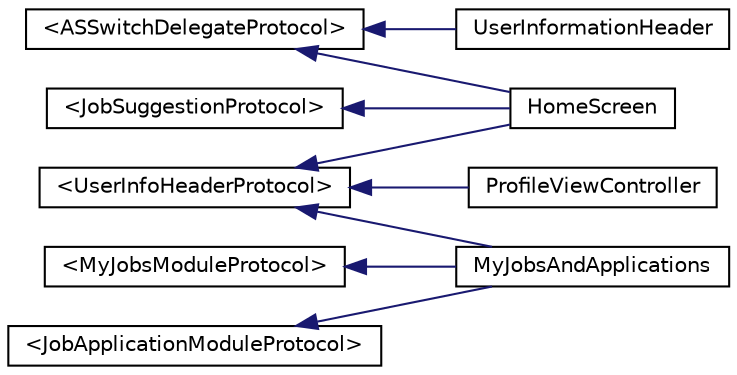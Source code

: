 digraph G
{
  edge [fontname="Helvetica",fontsize="10",labelfontname="Helvetica",labelfontsize="10"];
  node [fontname="Helvetica",fontsize="10",shape=record];
  rankdir="LR";
  Node1 [label="\<ASSwitchDelegateProtocol\>",height=0.2,width=0.4,color="black", fillcolor="white", style="filled",URL="$protocol_a_s_switch_delegate_protocol-p.html"];
  Node1 -> Node2 [dir="back",color="midnightblue",fontsize="10",style="solid",fontname="Helvetica"];
  Node2 [label="HomeScreen",height=0.2,width=0.4,color="black", fillcolor="white", style="filled",URL="$interface_home_screen.html"];
  Node1 -> Node3 [dir="back",color="midnightblue",fontsize="10",style="solid",fontname="Helvetica"];
  Node3 [label="UserInformationHeader",height=0.2,width=0.4,color="black", fillcolor="white", style="filled",URL="$interface_user_information_header.html"];
  Node4 [label="\<JobApplicationModuleProtocol\>",height=0.2,width=0.4,color="black", fillcolor="white", style="filled",URL="$protocol_job_application_module_protocol-p.html"];
  Node4 -> Node5 [dir="back",color="midnightblue",fontsize="10",style="solid",fontname="Helvetica"];
  Node5 [label="MyJobsAndApplications",height=0.2,width=0.4,color="black", fillcolor="white", style="filled",URL="$interface_my_jobs_and_applications.html"];
  Node6 [label="\<JobSuggestionProtocol\>",height=0.2,width=0.4,color="black", fillcolor="white", style="filled",URL="$protocol_job_suggestion_protocol-p.html"];
  Node6 -> Node2 [dir="back",color="midnightblue",fontsize="10",style="solid",fontname="Helvetica"];
  Node7 [label="\<MyJobsModuleProtocol\>",height=0.2,width=0.4,color="black", fillcolor="white", style="filled",URL="$protocol_my_jobs_module_protocol-p.html"];
  Node7 -> Node5 [dir="back",color="midnightblue",fontsize="10",style="solid",fontname="Helvetica"];
  Node8 [label="\<UserInfoHeaderProtocol\>",height=0.2,width=0.4,color="black", fillcolor="white", style="filled",URL="$protocol_user_info_header_protocol-p.html"];
  Node8 -> Node2 [dir="back",color="midnightblue",fontsize="10",style="solid",fontname="Helvetica"];
  Node8 -> Node5 [dir="back",color="midnightblue",fontsize="10",style="solid",fontname="Helvetica"];
  Node8 -> Node9 [dir="back",color="midnightblue",fontsize="10",style="solid",fontname="Helvetica"];
  Node9 [label="ProfileViewController",height=0.2,width=0.4,color="black", fillcolor="white", style="filled",URL="$interface_profile_view_controller.html"];
}
